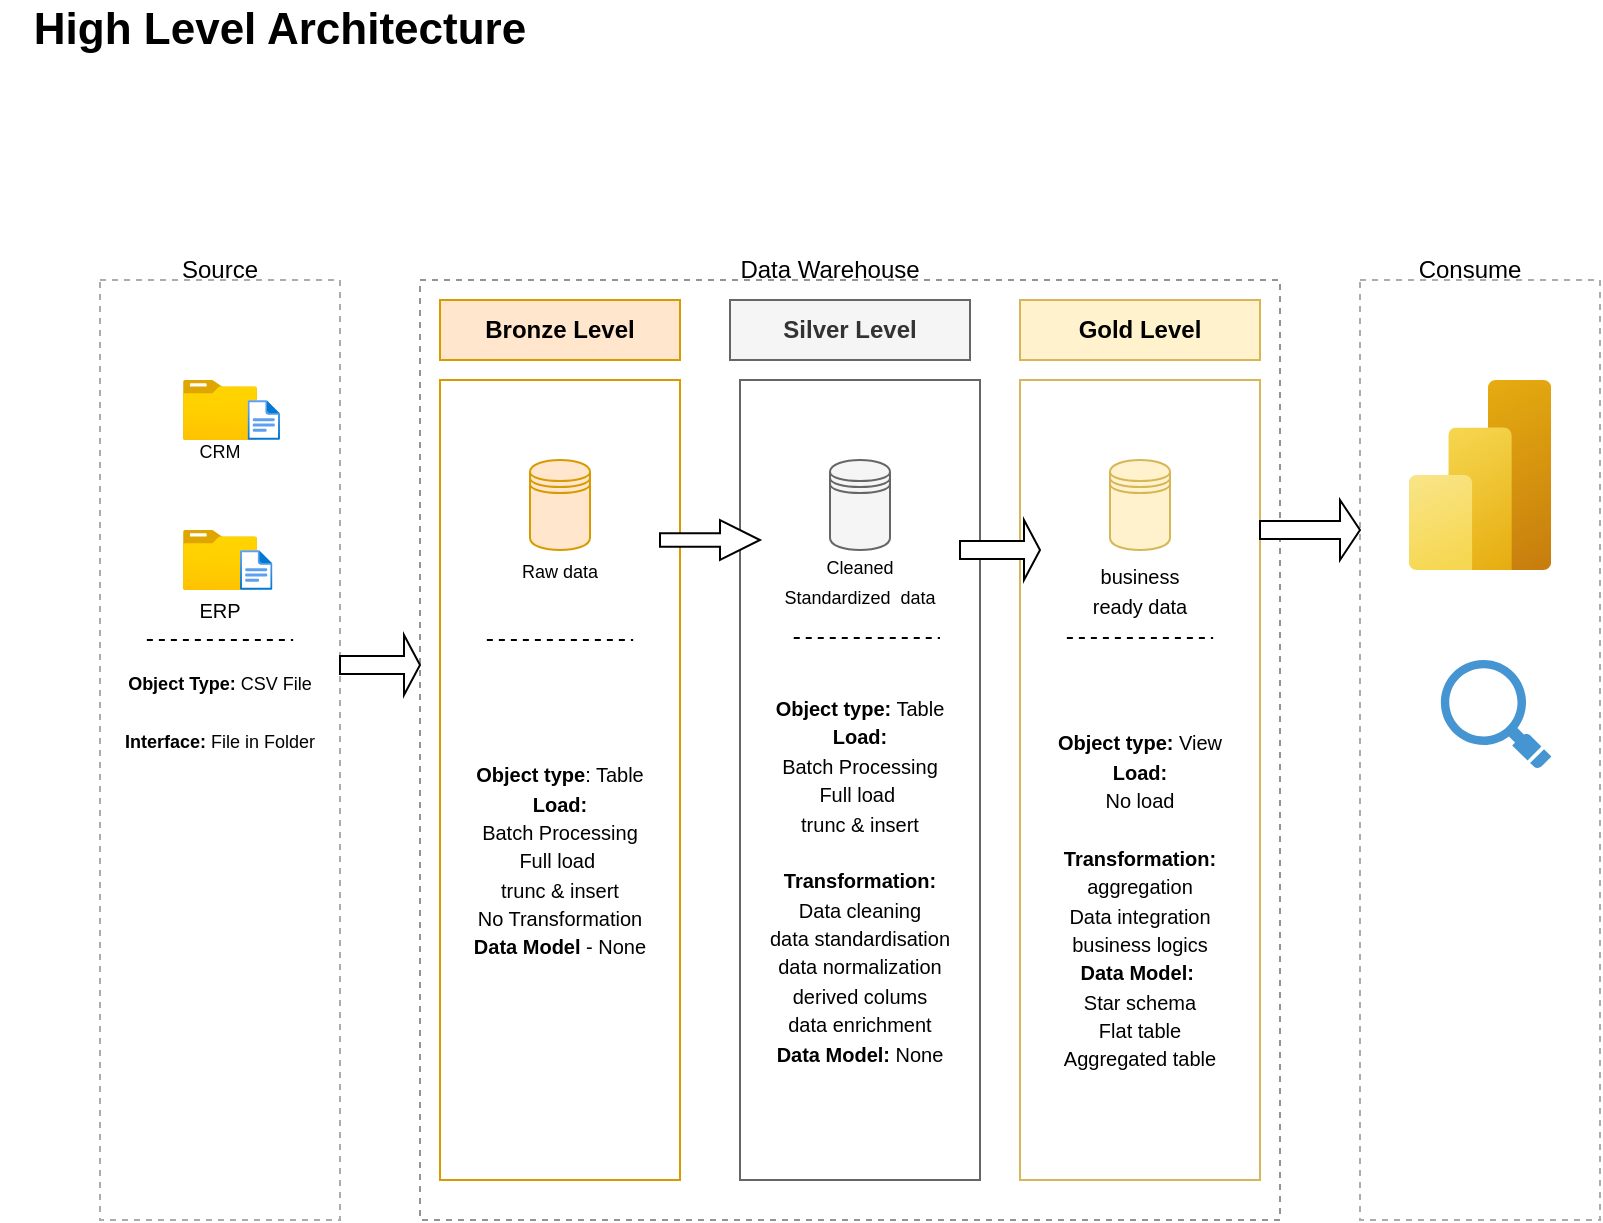 <mxfile version="26.2.15">
  <diagram name="Page-1" id="JC-Q8mPGUSaF0FMfF_sF">
    <mxGraphModel dx="872" dy="547" grid="1" gridSize="10" guides="1" tooltips="1" connect="1" arrows="1" fold="1" page="1" pageScale="1" pageWidth="850" pageHeight="1100" math="0" shadow="0">
      <root>
        <mxCell id="0" />
        <mxCell id="1" parent="0" />
        <mxCell id="JRX78ABVr62BRB4ioEHI-1" value="" style="rounded=0;whiteSpace=wrap;html=1;fillColor=none;fontColor=#333333;strokeColor=#ACACAC;dashed=1;" vertex="1" parent="1">
          <mxGeometry x="60" y="150" width="120" height="470" as="geometry" />
        </mxCell>
        <mxCell id="JRX78ABVr62BRB4ioEHI-2" value="High Level Architecture" style="text;html=1;align=center;verticalAlign=middle;whiteSpace=wrap;rounded=0;fontSize=22;fontStyle=1" vertex="1" parent="1">
          <mxGeometry x="10" y="10" width="280" height="30" as="geometry" />
        </mxCell>
        <mxCell id="JRX78ABVr62BRB4ioEHI-4" value="" style="rounded=0;whiteSpace=wrap;html=1;fillColor=none;fontColor=#333333;strokeColor=light-dark(#949494, #595959);dashed=1;" vertex="1" parent="1">
          <mxGeometry x="220" y="150" width="430" height="470" as="geometry" />
        </mxCell>
        <mxCell id="JRX78ABVr62BRB4ioEHI-5" value="" style="rounded=0;whiteSpace=wrap;html=1;fillColor=none;fontColor=#333333;strokeColor=#ACACAC;dashed=1;" vertex="1" parent="1">
          <mxGeometry x="690" y="150" width="120" height="470" as="geometry" />
        </mxCell>
        <mxCell id="JRX78ABVr62BRB4ioEHI-6" value="Source" style="text;html=1;align=center;verticalAlign=middle;whiteSpace=wrap;rounded=0;" vertex="1" parent="1">
          <mxGeometry x="90" y="130" width="60" height="30" as="geometry" />
        </mxCell>
        <mxCell id="JRX78ABVr62BRB4ioEHI-8" value="Data Warehouse" style="text;html=1;align=center;verticalAlign=middle;whiteSpace=wrap;rounded=0;" vertex="1" parent="1">
          <mxGeometry x="360" y="130" width="130" height="30" as="geometry" />
        </mxCell>
        <mxCell id="JRX78ABVr62BRB4ioEHI-9" value="Consume" style="text;html=1;align=center;verticalAlign=middle;whiteSpace=wrap;rounded=0;" vertex="1" parent="1">
          <mxGeometry x="680" y="130" width="130" height="30" as="geometry" />
        </mxCell>
        <mxCell id="JRX78ABVr62BRB4ioEHI-13" value="&lt;b&gt;Bronze Level&lt;/b&gt;" style="rounded=0;whiteSpace=wrap;html=1;fillColor=#ffe6cc;strokeColor=#d79b00;" vertex="1" parent="1">
          <mxGeometry x="230" y="160" width="120" height="30" as="geometry" />
        </mxCell>
        <mxCell id="JRX78ABVr62BRB4ioEHI-14" value="" style="rounded=0;whiteSpace=wrap;html=1;fillColor=none;strokeColor=#d79b00;" vertex="1" parent="1">
          <mxGeometry x="230" y="200" width="120" height="400" as="geometry" />
        </mxCell>
        <mxCell id="JRX78ABVr62BRB4ioEHI-15" value="&lt;b&gt;Silver Level&lt;/b&gt;" style="rounded=0;whiteSpace=wrap;html=1;fillColor=#f5f5f5;fontColor=#333333;strokeColor=#666666;" vertex="1" parent="1">
          <mxGeometry x="375" y="160" width="120" height="30" as="geometry" />
        </mxCell>
        <mxCell id="JRX78ABVr62BRB4ioEHI-16" value="&lt;b&gt;Gold Level&lt;/b&gt;" style="rounded=0;whiteSpace=wrap;html=1;fillColor=#fff2cc;strokeColor=#d6b656;" vertex="1" parent="1">
          <mxGeometry x="520" y="160" width="120" height="30" as="geometry" />
        </mxCell>
        <mxCell id="JRX78ABVr62BRB4ioEHI-17" value="" style="rounded=0;whiteSpace=wrap;html=1;fillColor=none;fontColor=#333333;strokeColor=#666666;" vertex="1" parent="1">
          <mxGeometry x="380" y="200" width="120" height="400" as="geometry" />
        </mxCell>
        <mxCell id="JRX78ABVr62BRB4ioEHI-18" value="" style="rounded=0;whiteSpace=wrap;html=1;fillColor=none;strokeColor=#d6b656;" vertex="1" parent="1">
          <mxGeometry x="520" y="200" width="120" height="400" as="geometry" />
        </mxCell>
        <mxCell id="JRX78ABVr62BRB4ioEHI-19" value="" style="image;aspect=fixed;html=1;points=[];align=center;fontSize=12;image=img/lib/azure2/general/Folder_Blank.svg;" vertex="1" parent="1">
          <mxGeometry x="101.51" y="200" width="36.97" height="30" as="geometry" />
        </mxCell>
        <mxCell id="JRX78ABVr62BRB4ioEHI-20" value="" style="image;aspect=fixed;html=1;points=[];align=center;fontSize=12;image=img/lib/azure2/general/File.svg;" vertex="1" parent="1">
          <mxGeometry x="133.77" y="210" width="16.23" height="20" as="geometry" />
        </mxCell>
        <mxCell id="JRX78ABVr62BRB4ioEHI-22" value="" style="image;aspect=fixed;html=1;points=[];align=center;fontSize=12;image=img/lib/azure2/general/Folder_Blank.svg;" vertex="1" parent="1">
          <mxGeometry x="101.51" y="275" width="36.97" height="30" as="geometry" />
        </mxCell>
        <mxCell id="JRX78ABVr62BRB4ioEHI-23" value="" style="image;aspect=fixed;html=1;points=[];align=center;fontSize=12;image=img/lib/azure2/general/File.svg;" vertex="1" parent="1">
          <mxGeometry x="130" y="285" width="16.23" height="20" as="geometry" />
        </mxCell>
        <mxCell id="JRX78ABVr62BRB4ioEHI-24" value="" style="shape=singleArrow;whiteSpace=wrap;html=1;" vertex="1" parent="1">
          <mxGeometry x="180" y="327.5" width="40" height="30" as="geometry" />
        </mxCell>
        <mxCell id="JRX78ABVr62BRB4ioEHI-25" value="" style="shape=singleArrow;whiteSpace=wrap;html=1;arrowWidth=0.333;arrowSize=0.4;" vertex="1" parent="1">
          <mxGeometry x="340" y="270" width="50" height="20" as="geometry" />
        </mxCell>
        <mxCell id="JRX78ABVr62BRB4ioEHI-28" value="" style="shape=singleArrow;whiteSpace=wrap;html=1;" vertex="1" parent="1">
          <mxGeometry x="490" y="270" width="40" height="30" as="geometry" />
        </mxCell>
        <mxCell id="JRX78ABVr62BRB4ioEHI-33" value="" style="shape=singleArrow;whiteSpace=wrap;html=1;" vertex="1" parent="1">
          <mxGeometry x="640" y="260" width="50" height="30" as="geometry" />
        </mxCell>
        <mxCell id="JRX78ABVr62BRB4ioEHI-34" value="&lt;font style=&quot;font-size: 9px;&quot;&gt;CRM&lt;/font&gt;" style="text;html=1;align=center;verticalAlign=middle;whiteSpace=wrap;rounded=0;" vertex="1" parent="1">
          <mxGeometry x="90.0" y="220" width="60" height="30" as="geometry" />
        </mxCell>
        <mxCell id="JRX78ABVr62BRB4ioEHI-35" value="&lt;font style=&quot;font-size: 10px;&quot;&gt;ERP&lt;/font&gt;" style="text;html=1;align=center;verticalAlign=middle;whiteSpace=wrap;rounded=0;" vertex="1" parent="1">
          <mxGeometry x="90.0" y="300" width="60" height="30" as="geometry" />
        </mxCell>
        <mxCell id="JRX78ABVr62BRB4ioEHI-36" value="" style="endArrow=none;dashed=1;html=1;rounded=0;" edge="1" parent="1">
          <mxGeometry width="50" height="50" relative="1" as="geometry">
            <mxPoint x="83.44" y="330" as="sourcePoint" />
            <mxPoint x="156.56" y="330" as="targetPoint" />
            <Array as="points">
              <mxPoint x="83.44" y="330" />
            </Array>
          </mxGeometry>
        </mxCell>
        <mxCell id="JRX78ABVr62BRB4ioEHI-39" value="&lt;font style=&quot;font-size: 9px;&quot;&gt;&lt;b&gt;Object Type:&lt;/b&gt;&amp;nbsp;CSV File&lt;/font&gt;&lt;div&gt;&lt;font size=&quot;1&quot;&gt;&lt;br&gt;&lt;/font&gt;&lt;div&gt;&lt;font style=&quot;font-size: 9px;&quot;&gt;&lt;b&gt;Interface:&amp;nbsp;&lt;/b&gt;File in Folder&lt;/font&gt;&lt;/div&gt;&lt;/div&gt;" style="text;html=1;align=center;verticalAlign=middle;whiteSpace=wrap;rounded=0;perimeterSpacing=0;" vertex="1" parent="1">
          <mxGeometry x="70" y="340" width="100" height="50" as="geometry" />
        </mxCell>
        <mxCell id="JRX78ABVr62BRB4ioEHI-40" value="" style="shape=datastore;whiteSpace=wrap;html=1;fillColor=#ffe6cc;strokeColor=#d79b00;" vertex="1" parent="1">
          <mxGeometry x="275" y="240" width="30" height="45" as="geometry" />
        </mxCell>
        <mxCell id="JRX78ABVr62BRB4ioEHI-43" value="" style="shape=datastore;whiteSpace=wrap;html=1;fillColor=#f5f5f5;fontColor=#333333;strokeColor=#666666;" vertex="1" parent="1">
          <mxGeometry x="425" y="240" width="30" height="45" as="geometry" />
        </mxCell>
        <mxCell id="JRX78ABVr62BRB4ioEHI-44" value="" style="shape=datastore;whiteSpace=wrap;html=1;fillColor=#fff2cc;strokeColor=#d6b656;" vertex="1" parent="1">
          <mxGeometry x="565" y="240" width="30" height="45" as="geometry" />
        </mxCell>
        <mxCell id="JRX78ABVr62BRB4ioEHI-45" value="&lt;font style=&quot;font-size: 9px;&quot;&gt;Raw data&lt;/font&gt;" style="text;html=1;align=center;verticalAlign=middle;whiteSpace=wrap;rounded=0;" vertex="1" parent="1">
          <mxGeometry x="260" y="280" width="60" height="30" as="geometry" />
        </mxCell>
        <mxCell id="JRX78ABVr62BRB4ioEHI-46" value="&lt;font style=&quot;font-size: 9px;&quot;&gt;Cleaned Standardized&amp;nbsp; data&lt;/font&gt;" style="text;html=1;align=center;verticalAlign=middle;whiteSpace=wrap;rounded=0;" vertex="1" parent="1">
          <mxGeometry x="400" y="285" width="80" height="30" as="geometry" />
        </mxCell>
        <mxCell id="JRX78ABVr62BRB4ioEHI-47" value="&lt;font style=&quot;font-size: 10px;&quot;&gt;business ready data&lt;/font&gt;" style="text;html=1;align=center;verticalAlign=middle;whiteSpace=wrap;rounded=0;" vertex="1" parent="1">
          <mxGeometry x="550" y="290" width="60" height="30" as="geometry" />
        </mxCell>
        <mxCell id="JRX78ABVr62BRB4ioEHI-49" value="" style="endArrow=none;dashed=1;html=1;rounded=0;" edge="1" parent="1">
          <mxGeometry width="50" height="50" relative="1" as="geometry">
            <mxPoint x="406.88" y="329" as="sourcePoint" />
            <mxPoint x="480" y="329" as="targetPoint" />
            <Array as="points">
              <mxPoint x="406.88" y="329" />
              <mxPoint x="463.44" y="329" />
            </Array>
          </mxGeometry>
        </mxCell>
        <mxCell id="JRX78ABVr62BRB4ioEHI-50" value="" style="endArrow=none;dashed=1;html=1;rounded=0;" edge="1" parent="1">
          <mxGeometry width="50" height="50" relative="1" as="geometry">
            <mxPoint x="543.44" y="329" as="sourcePoint" />
            <mxPoint x="616.56" y="329" as="targetPoint" />
            <Array as="points">
              <mxPoint x="543.44" y="329" />
              <mxPoint x="600" y="329" />
            </Array>
          </mxGeometry>
        </mxCell>
        <mxCell id="JRX78ABVr62BRB4ioEHI-51" value="" style="endArrow=none;dashed=1;html=1;rounded=0;" edge="1" parent="1">
          <mxGeometry width="50" height="50" relative="1" as="geometry">
            <mxPoint x="253.44" y="330" as="sourcePoint" />
            <mxPoint x="326.56" y="330" as="targetPoint" />
            <Array as="points">
              <mxPoint x="253.44" y="330" />
            </Array>
          </mxGeometry>
        </mxCell>
        <mxCell id="JRX78ABVr62BRB4ioEHI-52" value="&lt;font style=&quot;font-size: 10px;&quot;&gt;&lt;b&gt;Object type&lt;/b&gt;: Table&lt;/font&gt;&lt;div&gt;&lt;span style=&quot;background-color: transparent; color: light-dark(rgb(0, 0, 0), rgb(255, 255, 255));&quot;&gt;&lt;font style=&quot;font-size: 10px;&quot;&gt;&lt;b&gt;Load:&lt;/b&gt;&lt;/font&gt;&lt;/span&gt;&lt;div&gt;&lt;font style=&quot;font-size: 10px;&quot;&gt;Batch Processing&lt;/font&gt;&lt;/div&gt;&lt;/div&gt;&lt;div&gt;&lt;font style=&quot;font-size: 10px;&quot;&gt;Full load&amp;nbsp;&lt;/font&gt;&lt;/div&gt;&lt;div&gt;&lt;font style=&quot;font-size: 10px;&quot;&gt;trunc &amp;amp; insert&lt;/font&gt;&lt;/div&gt;&lt;div&gt;&lt;font style=&quot;font-size: 10px;&quot;&gt;No Transformation&lt;/font&gt;&lt;/div&gt;&lt;div&gt;&lt;font style=&quot;font-size: 10px;&quot;&gt;&lt;b&gt;Data Model&lt;/b&gt;&amp;nbsp;- None&lt;/font&gt;&lt;/div&gt;" style="text;html=1;align=center;verticalAlign=middle;whiteSpace=wrap;rounded=0;" vertex="1" parent="1">
          <mxGeometry x="230" y="340" width="120" height="200" as="geometry" />
        </mxCell>
        <mxCell id="JRX78ABVr62BRB4ioEHI-53" value="&lt;font style=&quot;font-size: 10px;&quot;&gt;&lt;b&gt;Object type:&lt;/b&gt; Table&lt;/font&gt;&lt;div&gt;&lt;span style=&quot;background-color: transparent; color: light-dark(rgb(0, 0, 0), rgb(255, 255, 255));&quot;&gt;&lt;font style=&quot;font-size: 10px;&quot;&gt;&lt;b&gt;Load:&lt;/b&gt;&lt;/font&gt;&lt;/span&gt;&lt;div&gt;&lt;font style=&quot;font-size: 10px;&quot;&gt;Batch Processing&lt;/font&gt;&lt;/div&gt;&lt;/div&gt;&lt;div&gt;&lt;font style=&quot;font-size: 10px;&quot;&gt;Full load&amp;nbsp;&lt;/font&gt;&lt;/div&gt;&lt;div&gt;&lt;font style=&quot;font-size: 10px;&quot;&gt;trunc &amp;amp; insert&lt;/font&gt;&lt;/div&gt;&lt;div&gt;&lt;br&gt;&lt;/div&gt;&lt;div&gt;&lt;b style=&quot;font-size: 10px; background-color: transparent; color: light-dark(rgb(0, 0, 0), rgb(255, 255, 255));&quot;&gt;Transformation:&lt;/b&gt;&lt;/div&gt;&lt;div&gt;&lt;font style=&quot;font-size: 10px;&quot;&gt;Data cleaning&lt;/font&gt;&lt;/div&gt;&lt;div&gt;&lt;font style=&quot;font-size: 10px;&quot;&gt;data standardisation&lt;/font&gt;&lt;/div&gt;&lt;div&gt;&lt;font style=&quot;font-size: 10px;&quot;&gt;data normalization&lt;/font&gt;&lt;/div&gt;&lt;div&gt;&lt;font style=&quot;font-size: 10px;&quot;&gt;derived colums&lt;/font&gt;&lt;/div&gt;&lt;div&gt;&lt;font style=&quot;font-size: 10px;&quot;&gt;data enrichment&lt;/font&gt;&lt;/div&gt;&lt;div&gt;&lt;font style=&quot;font-size: 10px;&quot;&gt;&lt;b&gt;Data Model:&lt;/b&gt; None&lt;/font&gt;&lt;/div&gt;" style="text;html=1;align=center;verticalAlign=middle;whiteSpace=wrap;rounded=0;" vertex="1" parent="1">
          <mxGeometry x="380" y="330" width="120" height="240" as="geometry" />
        </mxCell>
        <mxCell id="JRX78ABVr62BRB4ioEHI-54" value="&lt;font style=&quot;font-size: 10px;&quot;&gt;&lt;b&gt;Object type:&lt;/b&gt;&amp;nbsp;View&lt;/font&gt;&lt;div&gt;&lt;span style=&quot;background-color: transparent; color: light-dark(rgb(0, 0, 0), rgb(255, 255, 255));&quot;&gt;&lt;font style=&quot;font-size: 10px;&quot;&gt;&lt;b&gt;Load:&lt;/b&gt;&lt;/font&gt;&lt;/span&gt;&lt;div&gt;&lt;span style=&quot;font-size: 10px;&quot;&gt;No load&lt;/span&gt;&lt;/div&gt;&lt;/div&gt;&lt;div&gt;&lt;b style=&quot;background-color: transparent; color: light-dark(rgb(0, 0, 0), rgb(255, 255, 255)); font-size: 10px;&quot;&gt;&lt;br&gt;&lt;/b&gt;&lt;/div&gt;&lt;div&gt;&lt;b style=&quot;background-color: transparent; color: light-dark(rgb(0, 0, 0), rgb(255, 255, 255)); font-size: 10px;&quot;&gt;Transformation:&lt;/b&gt;&lt;/div&gt;&lt;div&gt;&lt;span style=&quot;font-size: 10px; background-color: transparent; color: light-dark(rgb(0, 0, 0), rgb(255, 255, 255));&quot;&gt;aggregation&lt;/span&gt;&lt;/div&gt;&lt;div&gt;&lt;span style=&quot;font-size: 10px;&quot;&gt;Data integration&lt;/span&gt;&lt;/div&gt;&lt;div&gt;&lt;span style=&quot;font-size: 10px;&quot;&gt;business logics&lt;/span&gt;&lt;/div&gt;&lt;div&gt;&lt;font style=&quot;font-size: 10px;&quot;&gt;&lt;b&gt;Data Model:&lt;/b&gt;&amp;nbsp;&lt;/font&gt;&lt;/div&gt;&lt;div&gt;&lt;font style=&quot;font-size: 10px;&quot;&gt;Star schema&lt;/font&gt;&lt;/div&gt;&lt;div&gt;&lt;font style=&quot;font-size: 10px;&quot;&gt;Flat table&lt;/font&gt;&lt;/div&gt;&lt;div&gt;&lt;font style=&quot;font-size: 10px;&quot;&gt;Aggregated table&lt;/font&gt;&lt;/div&gt;" style="text;html=1;align=center;verticalAlign=middle;whiteSpace=wrap;rounded=0;" vertex="1" parent="1">
          <mxGeometry x="520" y="340" width="120" height="240" as="geometry" />
        </mxCell>
        <mxCell id="JRX78ABVr62BRB4ioEHI-55" value="" style="image;aspect=fixed;html=1;points=[];align=center;fontSize=12;image=img/lib/azure2/analytics/Power_BI_Embedded.svg;" vertex="1" parent="1">
          <mxGeometry x="714.37" y="200" width="71.25" height="95" as="geometry" />
        </mxCell>
        <mxCell id="JRX78ABVr62BRB4ioEHI-56" value="" style="shadow=0;dashed=0;html=1;strokeColor=none;fillColor=#4495D1;labelPosition=center;verticalLabelPosition=bottom;verticalAlign=top;align=center;outlineConnect=0;shape=mxgraph.veeam.magnifying_glass;pointerEvents=1;" vertex="1" parent="1">
          <mxGeometry x="730.42" y="340" width="55.2" height="54.4" as="geometry" />
        </mxCell>
      </root>
    </mxGraphModel>
  </diagram>
</mxfile>
